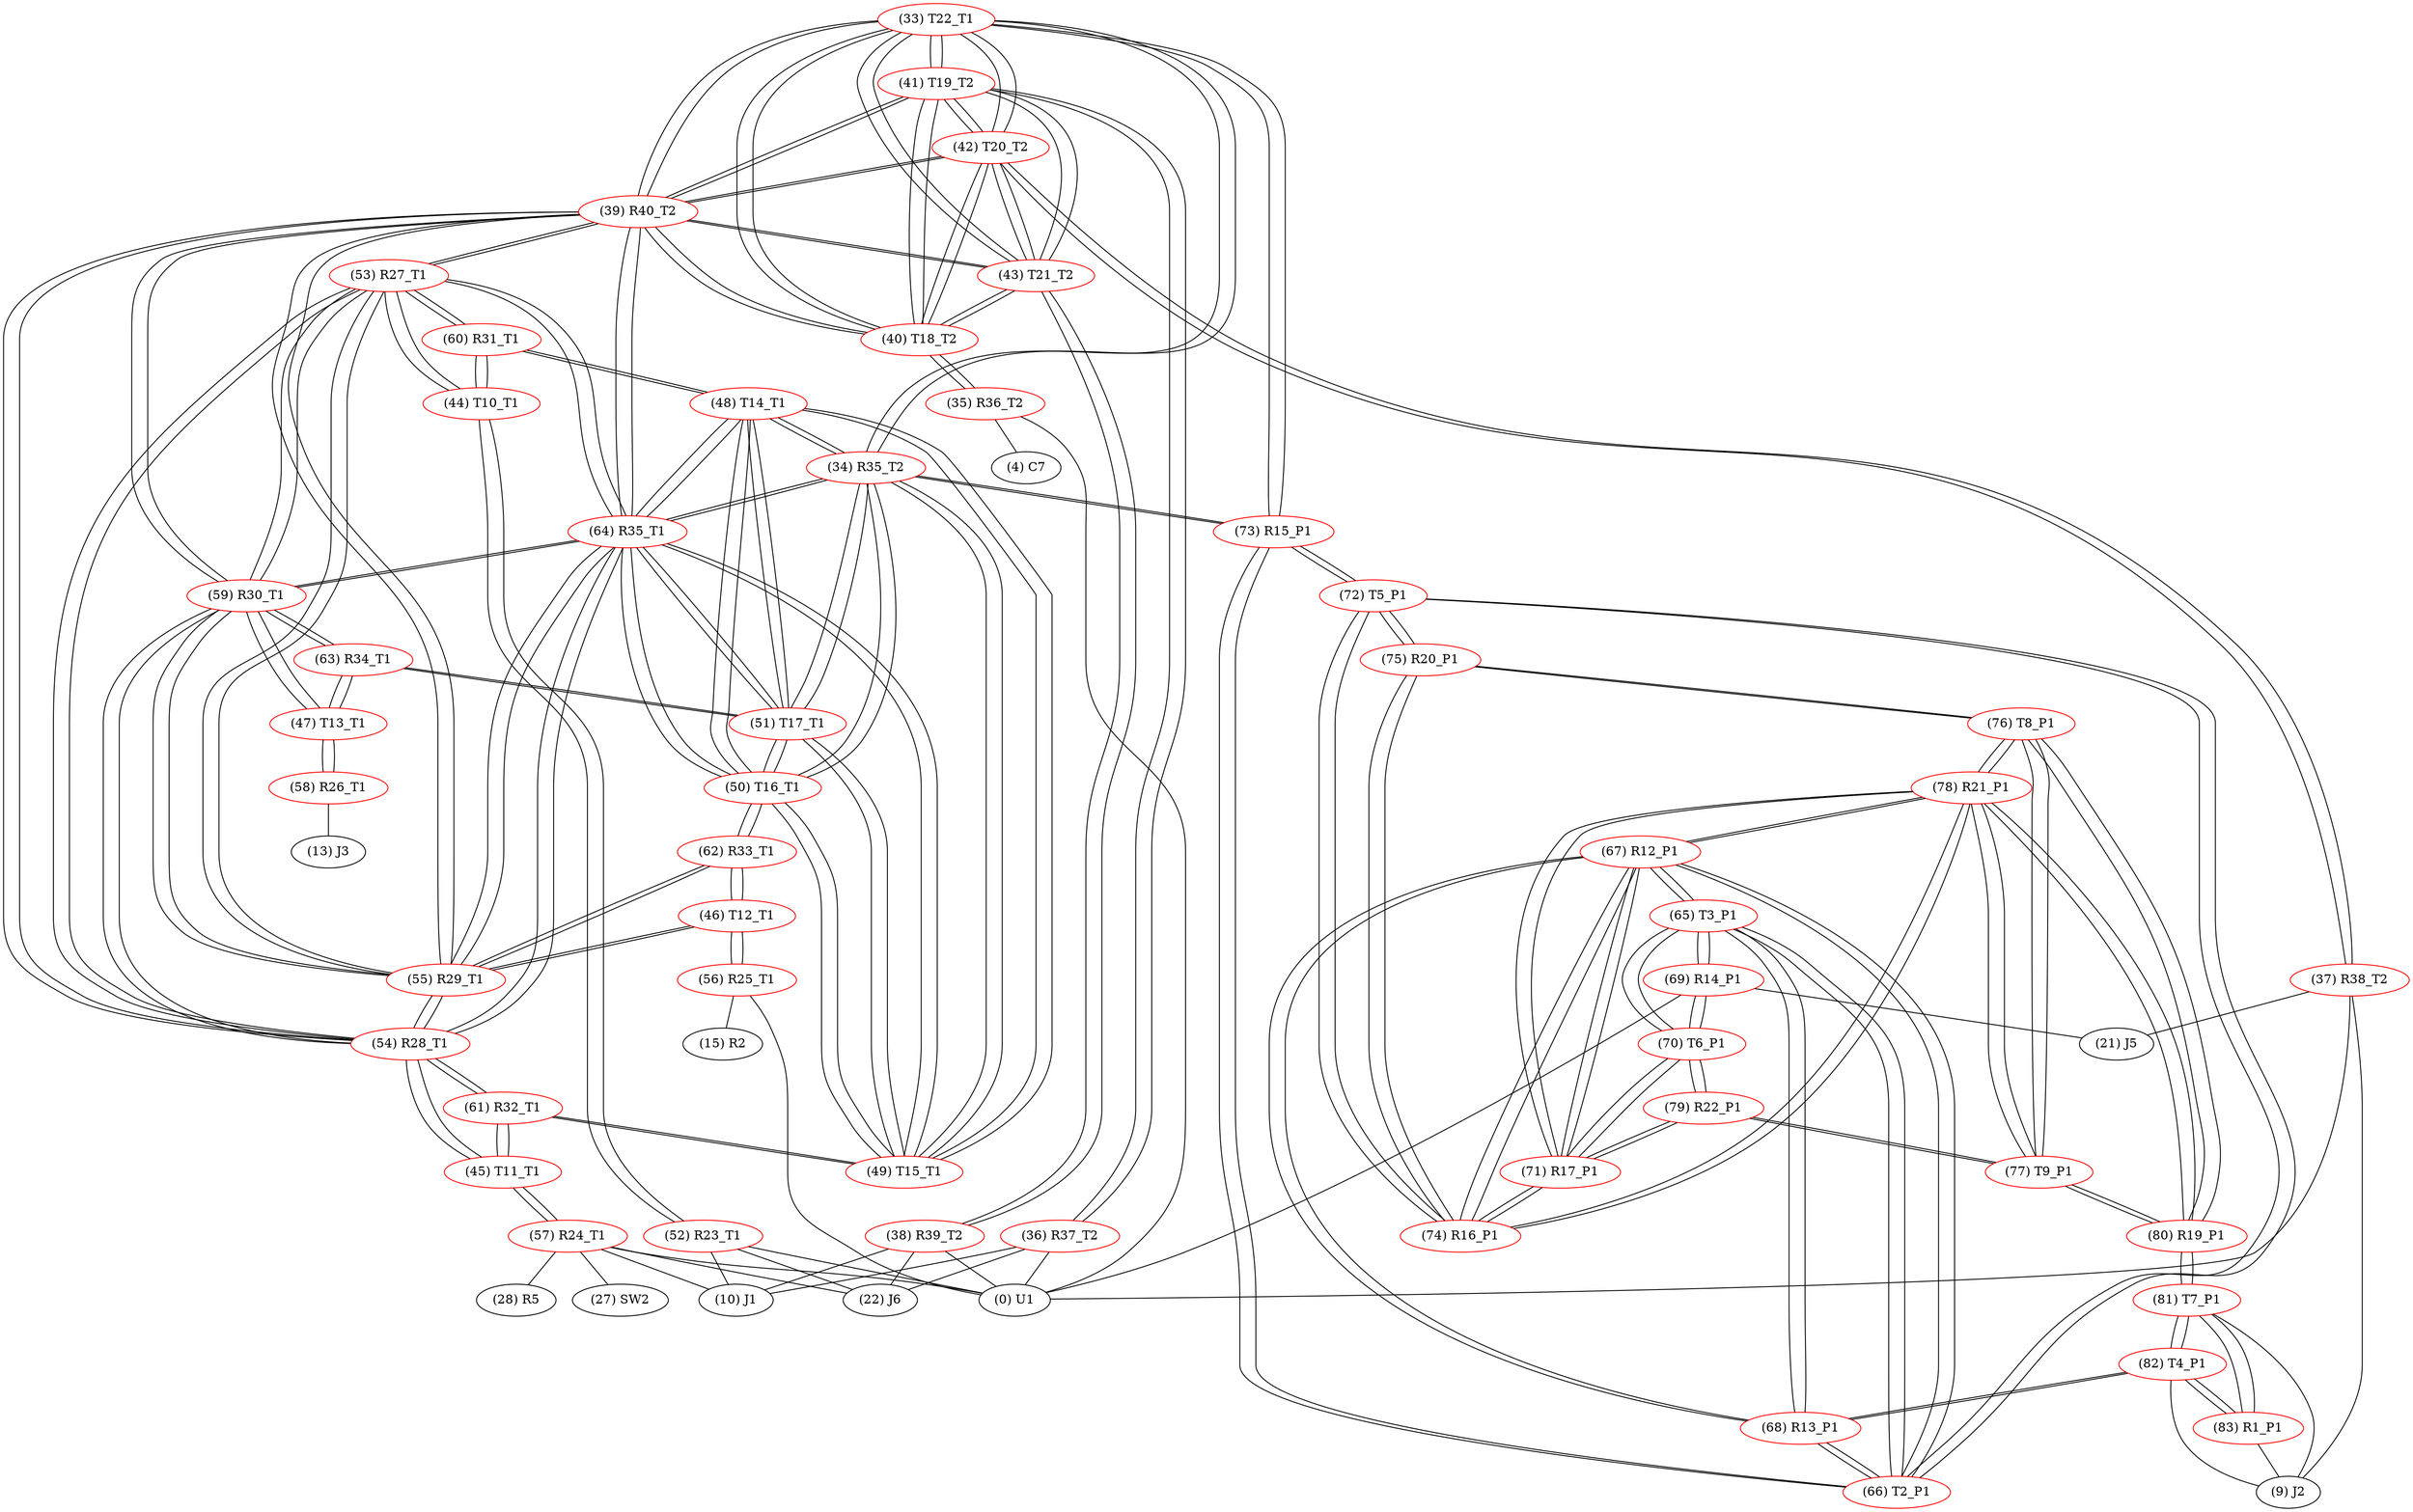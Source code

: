 graph {
	33 [label="(33) T22_T1" color=red]
	41 [label="(41) T19_T2"]
	42 [label="(42) T20_T2"]
	43 [label="(43) T21_T2"]
	40 [label="(40) T18_T2"]
	39 [label="(39) R40_T2"]
	73 [label="(73) R15_P1"]
	34 [label="(34) R35_T2"]
	34 [label="(34) R35_T2" color=red]
	49 [label="(49) T15_T1"]
	50 [label="(50) T16_T1"]
	48 [label="(48) T14_T1"]
	51 [label="(51) T17_T1"]
	64 [label="(64) R35_T1"]
	73 [label="(73) R15_P1"]
	33 [label="(33) T22_T1"]
	35 [label="(35) R36_T2" color=red]
	4 [label="(4) C7"]
	0 [label="(0) U1"]
	40 [label="(40) T18_T2"]
	36 [label="(36) R37_T2" color=red]
	0 [label="(0) U1"]
	22 [label="(22) J6"]
	10 [label="(10) J1"]
	41 [label="(41) T19_T2"]
	37 [label="(37) R38_T2" color=red]
	21 [label="(21) J5"]
	0 [label="(0) U1"]
	9 [label="(9) J2"]
	42 [label="(42) T20_T2"]
	38 [label="(38) R39_T2" color=red]
	22 [label="(22) J6"]
	10 [label="(10) J1"]
	0 [label="(0) U1"]
	43 [label="(43) T21_T2"]
	39 [label="(39) R40_T2" color=red]
	41 [label="(41) T19_T2"]
	42 [label="(42) T20_T2"]
	43 [label="(43) T21_T2"]
	33 [label="(33) T22_T1"]
	40 [label="(40) T18_T2"]
	55 [label="(55) R29_T1"]
	54 [label="(54) R28_T1"]
	59 [label="(59) R30_T1"]
	53 [label="(53) R27_T1"]
	64 [label="(64) R35_T1"]
	40 [label="(40) T18_T2" color=red]
	41 [label="(41) T19_T2"]
	42 [label="(42) T20_T2"]
	43 [label="(43) T21_T2"]
	33 [label="(33) T22_T1"]
	39 [label="(39) R40_T2"]
	35 [label="(35) R36_T2"]
	41 [label="(41) T19_T2" color=red]
	42 [label="(42) T20_T2"]
	43 [label="(43) T21_T2"]
	33 [label="(33) T22_T1"]
	40 [label="(40) T18_T2"]
	39 [label="(39) R40_T2"]
	36 [label="(36) R37_T2"]
	42 [label="(42) T20_T2" color=red]
	41 [label="(41) T19_T2"]
	43 [label="(43) T21_T2"]
	33 [label="(33) T22_T1"]
	40 [label="(40) T18_T2"]
	39 [label="(39) R40_T2"]
	37 [label="(37) R38_T2"]
	43 [label="(43) T21_T2" color=red]
	41 [label="(41) T19_T2"]
	42 [label="(42) T20_T2"]
	33 [label="(33) T22_T1"]
	40 [label="(40) T18_T2"]
	39 [label="(39) R40_T2"]
	38 [label="(38) R39_T2"]
	44 [label="(44) T10_T1" color=red]
	52 [label="(52) R23_T1"]
	53 [label="(53) R27_T1"]
	60 [label="(60) R31_T1"]
	45 [label="(45) T11_T1" color=red]
	57 [label="(57) R24_T1"]
	61 [label="(61) R32_T1"]
	54 [label="(54) R28_T1"]
	46 [label="(46) T12_T1" color=red]
	62 [label="(62) R33_T1"]
	55 [label="(55) R29_T1"]
	56 [label="(56) R25_T1"]
	47 [label="(47) T13_T1" color=red]
	59 [label="(59) R30_T1"]
	63 [label="(63) R34_T1"]
	58 [label="(58) R26_T1"]
	48 [label="(48) T14_T1" color=red]
	49 [label="(49) T15_T1"]
	50 [label="(50) T16_T1"]
	51 [label="(51) T17_T1"]
	34 [label="(34) R35_T2"]
	64 [label="(64) R35_T1"]
	60 [label="(60) R31_T1"]
	49 [label="(49) T15_T1" color=red]
	50 [label="(50) T16_T1"]
	48 [label="(48) T14_T1"]
	51 [label="(51) T17_T1"]
	34 [label="(34) R35_T2"]
	64 [label="(64) R35_T1"]
	61 [label="(61) R32_T1"]
	50 [label="(50) T16_T1" color=red]
	49 [label="(49) T15_T1"]
	48 [label="(48) T14_T1"]
	51 [label="(51) T17_T1"]
	34 [label="(34) R35_T2"]
	64 [label="(64) R35_T1"]
	62 [label="(62) R33_T1"]
	51 [label="(51) T17_T1" color=red]
	49 [label="(49) T15_T1"]
	50 [label="(50) T16_T1"]
	48 [label="(48) T14_T1"]
	34 [label="(34) R35_T2"]
	64 [label="(64) R35_T1"]
	63 [label="(63) R34_T1"]
	52 [label="(52) R23_T1" color=red]
	22 [label="(22) J6"]
	0 [label="(0) U1"]
	10 [label="(10) J1"]
	44 [label="(44) T10_T1"]
	53 [label="(53) R27_T1" color=red]
	39 [label="(39) R40_T2"]
	55 [label="(55) R29_T1"]
	54 [label="(54) R28_T1"]
	59 [label="(59) R30_T1"]
	64 [label="(64) R35_T1"]
	44 [label="(44) T10_T1"]
	60 [label="(60) R31_T1"]
	54 [label="(54) R28_T1" color=red]
	39 [label="(39) R40_T2"]
	55 [label="(55) R29_T1"]
	59 [label="(59) R30_T1"]
	53 [label="(53) R27_T1"]
	64 [label="(64) R35_T1"]
	61 [label="(61) R32_T1"]
	45 [label="(45) T11_T1"]
	55 [label="(55) R29_T1" color=red]
	39 [label="(39) R40_T2"]
	54 [label="(54) R28_T1"]
	59 [label="(59) R30_T1"]
	53 [label="(53) R27_T1"]
	64 [label="(64) R35_T1"]
	62 [label="(62) R33_T1"]
	46 [label="(46) T12_T1"]
	56 [label="(56) R25_T1" color=red]
	0 [label="(0) U1"]
	15 [label="(15) R2"]
	46 [label="(46) T12_T1"]
	57 [label="(57) R24_T1" color=red]
	10 [label="(10) J1"]
	28 [label="(28) R5"]
	0 [label="(0) U1"]
	22 [label="(22) J6"]
	27 [label="(27) SW2"]
	45 [label="(45) T11_T1"]
	58 [label="(58) R26_T1" color=red]
	13 [label="(13) J3"]
	47 [label="(47) T13_T1"]
	59 [label="(59) R30_T1" color=red]
	39 [label="(39) R40_T2"]
	55 [label="(55) R29_T1"]
	54 [label="(54) R28_T1"]
	53 [label="(53) R27_T1"]
	64 [label="(64) R35_T1"]
	63 [label="(63) R34_T1"]
	47 [label="(47) T13_T1"]
	60 [label="(60) R31_T1" color=red]
	53 [label="(53) R27_T1"]
	44 [label="(44) T10_T1"]
	48 [label="(48) T14_T1"]
	61 [label="(61) R32_T1" color=red]
	49 [label="(49) T15_T1"]
	45 [label="(45) T11_T1"]
	54 [label="(54) R28_T1"]
	62 [label="(62) R33_T1" color=red]
	50 [label="(50) T16_T1"]
	46 [label="(46) T12_T1"]
	55 [label="(55) R29_T1"]
	63 [label="(63) R34_T1" color=red]
	51 [label="(51) T17_T1"]
	59 [label="(59) R30_T1"]
	47 [label="(47) T13_T1"]
	64 [label="(64) R35_T1" color=red]
	49 [label="(49) T15_T1"]
	50 [label="(50) T16_T1"]
	48 [label="(48) T14_T1"]
	51 [label="(51) T17_T1"]
	34 [label="(34) R35_T2"]
	39 [label="(39) R40_T2"]
	55 [label="(55) R29_T1"]
	54 [label="(54) R28_T1"]
	59 [label="(59) R30_T1"]
	53 [label="(53) R27_T1"]
	65 [label="(65) T3_P1" color=red]
	69 [label="(69) R14_P1"]
	70 [label="(70) T6_P1"]
	68 [label="(68) R13_P1"]
	67 [label="(67) R12_P1"]
	66 [label="(66) T2_P1"]
	66 [label="(66) T2_P1" color=red]
	68 [label="(68) R13_P1"]
	65 [label="(65) T3_P1"]
	67 [label="(67) R12_P1"]
	72 [label="(72) T5_P1"]
	73 [label="(73) R15_P1"]
	67 [label="(67) R12_P1" color=red]
	78 [label="(78) R21_P1"]
	74 [label="(74) R16_P1"]
	71 [label="(71) R17_P1"]
	68 [label="(68) R13_P1"]
	65 [label="(65) T3_P1"]
	66 [label="(66) T2_P1"]
	68 [label="(68) R13_P1" color=red]
	82 [label="(82) T4_P1"]
	65 [label="(65) T3_P1"]
	67 [label="(67) R12_P1"]
	66 [label="(66) T2_P1"]
	69 [label="(69) R14_P1" color=red]
	0 [label="(0) U1"]
	21 [label="(21) J5"]
	65 [label="(65) T3_P1"]
	70 [label="(70) T6_P1"]
	70 [label="(70) T6_P1" color=red]
	69 [label="(69) R14_P1"]
	65 [label="(65) T3_P1"]
	79 [label="(79) R22_P1"]
	71 [label="(71) R17_P1"]
	71 [label="(71) R17_P1" color=red]
	78 [label="(78) R21_P1"]
	74 [label="(74) R16_P1"]
	67 [label="(67) R12_P1"]
	79 [label="(79) R22_P1"]
	70 [label="(70) T6_P1"]
	72 [label="(72) T5_P1" color=red]
	66 [label="(66) T2_P1"]
	73 [label="(73) R15_P1"]
	74 [label="(74) R16_P1"]
	75 [label="(75) R20_P1"]
	73 [label="(73) R15_P1" color=red]
	33 [label="(33) T22_T1"]
	34 [label="(34) R35_T2"]
	66 [label="(66) T2_P1"]
	72 [label="(72) T5_P1"]
	74 [label="(74) R16_P1" color=red]
	78 [label="(78) R21_P1"]
	67 [label="(67) R12_P1"]
	71 [label="(71) R17_P1"]
	72 [label="(72) T5_P1"]
	75 [label="(75) R20_P1"]
	75 [label="(75) R20_P1" color=red]
	76 [label="(76) T8_P1"]
	74 [label="(74) R16_P1"]
	72 [label="(72) T5_P1"]
	76 [label="(76) T8_P1" color=red]
	77 [label="(77) T9_P1"]
	78 [label="(78) R21_P1"]
	80 [label="(80) R19_P1"]
	75 [label="(75) R20_P1"]
	77 [label="(77) T9_P1" color=red]
	79 [label="(79) R22_P1"]
	78 [label="(78) R21_P1"]
	76 [label="(76) T8_P1"]
	80 [label="(80) R19_P1"]
	78 [label="(78) R21_P1" color=red]
	74 [label="(74) R16_P1"]
	67 [label="(67) R12_P1"]
	71 [label="(71) R17_P1"]
	77 [label="(77) T9_P1"]
	76 [label="(76) T8_P1"]
	80 [label="(80) R19_P1"]
	79 [label="(79) R22_P1" color=red]
	77 [label="(77) T9_P1"]
	70 [label="(70) T6_P1"]
	71 [label="(71) R17_P1"]
	80 [label="(80) R19_P1" color=red]
	77 [label="(77) T9_P1"]
	78 [label="(78) R21_P1"]
	76 [label="(76) T8_P1"]
	81 [label="(81) T7_P1"]
	81 [label="(81) T7_P1" color=red]
	83 [label="(83) R1_P1"]
	82 [label="(82) T4_P1"]
	9 [label="(9) J2"]
	80 [label="(80) R19_P1"]
	82 [label="(82) T4_P1" color=red]
	68 [label="(68) R13_P1"]
	83 [label="(83) R1_P1"]
	81 [label="(81) T7_P1"]
	9 [label="(9) J2"]
	83 [label="(83) R1_P1" color=red]
	82 [label="(82) T4_P1"]
	81 [label="(81) T7_P1"]
	9 [label="(9) J2"]
	33 -- 41
	33 -- 42
	33 -- 43
	33 -- 40
	33 -- 39
	33 -- 73
	33 -- 34
	34 -- 49
	34 -- 50
	34 -- 48
	34 -- 51
	34 -- 64
	34 -- 73
	34 -- 33
	35 -- 4
	35 -- 0
	35 -- 40
	36 -- 0
	36 -- 22
	36 -- 10
	36 -- 41
	37 -- 21
	37 -- 0
	37 -- 9
	37 -- 42
	38 -- 22
	38 -- 10
	38 -- 0
	38 -- 43
	39 -- 41
	39 -- 42
	39 -- 43
	39 -- 33
	39 -- 40
	39 -- 55
	39 -- 54
	39 -- 59
	39 -- 53
	39 -- 64
	40 -- 41
	40 -- 42
	40 -- 43
	40 -- 33
	40 -- 39
	40 -- 35
	41 -- 42
	41 -- 43
	41 -- 33
	41 -- 40
	41 -- 39
	41 -- 36
	42 -- 41
	42 -- 43
	42 -- 33
	42 -- 40
	42 -- 39
	42 -- 37
	43 -- 41
	43 -- 42
	43 -- 33
	43 -- 40
	43 -- 39
	43 -- 38
	44 -- 52
	44 -- 53
	44 -- 60
	45 -- 57
	45 -- 61
	45 -- 54
	46 -- 62
	46 -- 55
	46 -- 56
	47 -- 59
	47 -- 63
	47 -- 58
	48 -- 49
	48 -- 50
	48 -- 51
	48 -- 34
	48 -- 64
	48 -- 60
	49 -- 50
	49 -- 48
	49 -- 51
	49 -- 34
	49 -- 64
	49 -- 61
	50 -- 49
	50 -- 48
	50 -- 51
	50 -- 34
	50 -- 64
	50 -- 62
	51 -- 49
	51 -- 50
	51 -- 48
	51 -- 34
	51 -- 64
	51 -- 63
	52 -- 22
	52 -- 0
	52 -- 10
	52 -- 44
	53 -- 39
	53 -- 55
	53 -- 54
	53 -- 59
	53 -- 64
	53 -- 44
	53 -- 60
	54 -- 39
	54 -- 55
	54 -- 59
	54 -- 53
	54 -- 64
	54 -- 61
	54 -- 45
	55 -- 39
	55 -- 54
	55 -- 59
	55 -- 53
	55 -- 64
	55 -- 62
	55 -- 46
	56 -- 0
	56 -- 15
	56 -- 46
	57 -- 10
	57 -- 28
	57 -- 0
	57 -- 22
	57 -- 27
	57 -- 45
	58 -- 13
	58 -- 47
	59 -- 39
	59 -- 55
	59 -- 54
	59 -- 53
	59 -- 64
	59 -- 63
	59 -- 47
	60 -- 53
	60 -- 44
	60 -- 48
	61 -- 49
	61 -- 45
	61 -- 54
	62 -- 50
	62 -- 46
	62 -- 55
	63 -- 51
	63 -- 59
	63 -- 47
	64 -- 49
	64 -- 50
	64 -- 48
	64 -- 51
	64 -- 34
	64 -- 39
	64 -- 55
	64 -- 54
	64 -- 59
	64 -- 53
	65 -- 69
	65 -- 70
	65 -- 68
	65 -- 67
	65 -- 66
	66 -- 68
	66 -- 65
	66 -- 67
	66 -- 72
	66 -- 73
	67 -- 78
	67 -- 74
	67 -- 71
	67 -- 68
	67 -- 65
	67 -- 66
	68 -- 82
	68 -- 65
	68 -- 67
	68 -- 66
	69 -- 0
	69 -- 21
	69 -- 65
	69 -- 70
	70 -- 69
	70 -- 65
	70 -- 79
	70 -- 71
	71 -- 78
	71 -- 74
	71 -- 67
	71 -- 79
	71 -- 70
	72 -- 66
	72 -- 73
	72 -- 74
	72 -- 75
	73 -- 33
	73 -- 34
	73 -- 66
	73 -- 72
	74 -- 78
	74 -- 67
	74 -- 71
	74 -- 72
	74 -- 75
	75 -- 76
	75 -- 74
	75 -- 72
	76 -- 77
	76 -- 78
	76 -- 80
	76 -- 75
	77 -- 79
	77 -- 78
	77 -- 76
	77 -- 80
	78 -- 74
	78 -- 67
	78 -- 71
	78 -- 77
	78 -- 76
	78 -- 80
	79 -- 77
	79 -- 70
	79 -- 71
	80 -- 77
	80 -- 78
	80 -- 76
	80 -- 81
	81 -- 83
	81 -- 82
	81 -- 9
	81 -- 80
	82 -- 68
	82 -- 83
	82 -- 81
	82 -- 9
	83 -- 82
	83 -- 81
	83 -- 9
}